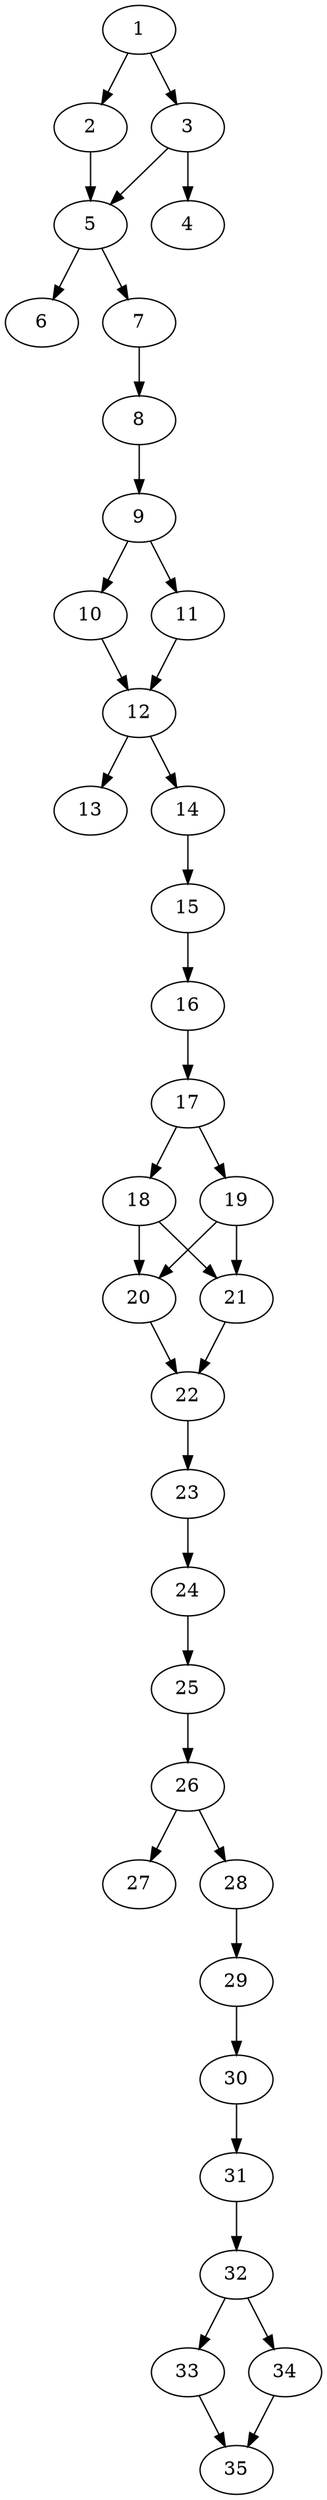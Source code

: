 // DAG automatically generated by daggen at Thu Oct  3 14:05:37 2019
// ./daggen --dot -n 35 --ccr 0.3 --fat 0.3 --regular 0.7 --density 0.6 --mindata 5242880 --maxdata 52428800 
digraph G {
  1 [size="143837867", alpha="0.18", expect_size="43151360"] 
  1 -> 2 [size ="43151360"]
  1 -> 3 [size ="43151360"]
  2 [size="97788587", alpha="0.07", expect_size="29336576"] 
  2 -> 5 [size ="29336576"]
  3 [size="96068267", alpha="0.18", expect_size="28820480"] 
  3 -> 4 [size ="28820480"]
  3 -> 5 [size ="28820480"]
  4 [size="170393600", alpha="0.17", expect_size="51118080"] 
  5 [size="85353813", alpha="0.04", expect_size="25606144"] 
  5 -> 6 [size ="25606144"]
  5 -> 7 [size ="25606144"]
  6 [size="156924587", alpha="0.14", expect_size="47077376"] 
  7 [size="143892480", alpha="0.01", expect_size="43167744"] 
  7 -> 8 [size ="43167744"]
  8 [size="51408213", alpha="0.11", expect_size="15422464"] 
  8 -> 9 [size ="15422464"]
  9 [size="148029440", alpha="0.15", expect_size="44408832"] 
  9 -> 10 [size ="44408832"]
  9 -> 11 [size ="44408832"]
  10 [size="51838293", alpha="0.11", expect_size="15551488"] 
  10 -> 12 [size ="15551488"]
  11 [size="172445013", alpha="0.01", expect_size="51733504"] 
  11 -> 12 [size ="51733504"]
  12 [size="153726293", alpha="0.19", expect_size="46117888"] 
  12 -> 13 [size ="46117888"]
  12 -> 14 [size ="46117888"]
  13 [size="53968213", alpha="0.14", expect_size="16190464"] 
  14 [size="35437227", alpha="0.10", expect_size="10631168"] 
  14 -> 15 [size ="10631168"]
  15 [size="167994027", alpha="0.04", expect_size="50398208"] 
  15 -> 16 [size ="50398208"]
  16 [size="40021333", alpha="0.18", expect_size="12006400"] 
  16 -> 17 [size ="12006400"]
  17 [size="149258240", alpha="0.19", expect_size="44777472"] 
  17 -> 18 [size ="44777472"]
  17 -> 19 [size ="44777472"]
  18 [size="156972373", alpha="0.07", expect_size="47091712"] 
  18 -> 20 [size ="47091712"]
  18 -> 21 [size ="47091712"]
  19 [size="83889493", alpha="0.17", expect_size="25166848"] 
  19 -> 20 [size ="25166848"]
  19 -> 21 [size ="25166848"]
  20 [size="41857707", alpha="0.17", expect_size="12557312"] 
  20 -> 22 [size ="12557312"]
  21 [size="131908267", alpha="0.13", expect_size="39572480"] 
  21 -> 22 [size ="39572480"]
  22 [size="143240533", alpha="0.20", expect_size="42972160"] 
  22 -> 23 [size ="42972160"]
  23 [size="134987093", alpha="0.16", expect_size="40496128"] 
  23 -> 24 [size ="40496128"]
  24 [size="89224533", alpha="0.12", expect_size="26767360"] 
  24 -> 25 [size ="26767360"]
  25 [size="170758827", alpha="0.16", expect_size="51227648"] 
  25 -> 26 [size ="51227648"]
  26 [size="41246720", alpha="0.18", expect_size="12374016"] 
  26 -> 27 [size ="12374016"]
  26 -> 28 [size ="12374016"]
  27 [size="23316480", alpha="0.16", expect_size="6994944"] 
  28 [size="171588267", alpha="0.18", expect_size="51476480"] 
  28 -> 29 [size ="51476480"]
  29 [size="70662827", alpha="0.17", expect_size="21198848"] 
  29 -> 30 [size ="21198848"]
  30 [size="50616320", alpha="0.01", expect_size="15184896"] 
  30 -> 31 [size ="15184896"]
  31 [size="30163627", alpha="0.04", expect_size="9049088"] 
  31 -> 32 [size ="9049088"]
  32 [size="135659520", alpha="0.04", expect_size="40697856"] 
  32 -> 33 [size ="40697856"]
  32 -> 34 [size ="40697856"]
  33 [size="132850347", alpha="0.09", expect_size="39855104"] 
  33 -> 35 [size ="39855104"]
  34 [size="100324693", alpha="0.17", expect_size="30097408"] 
  34 -> 35 [size ="30097408"]
  35 [size="33716907", alpha="0.03", expect_size="10115072"] 
}
